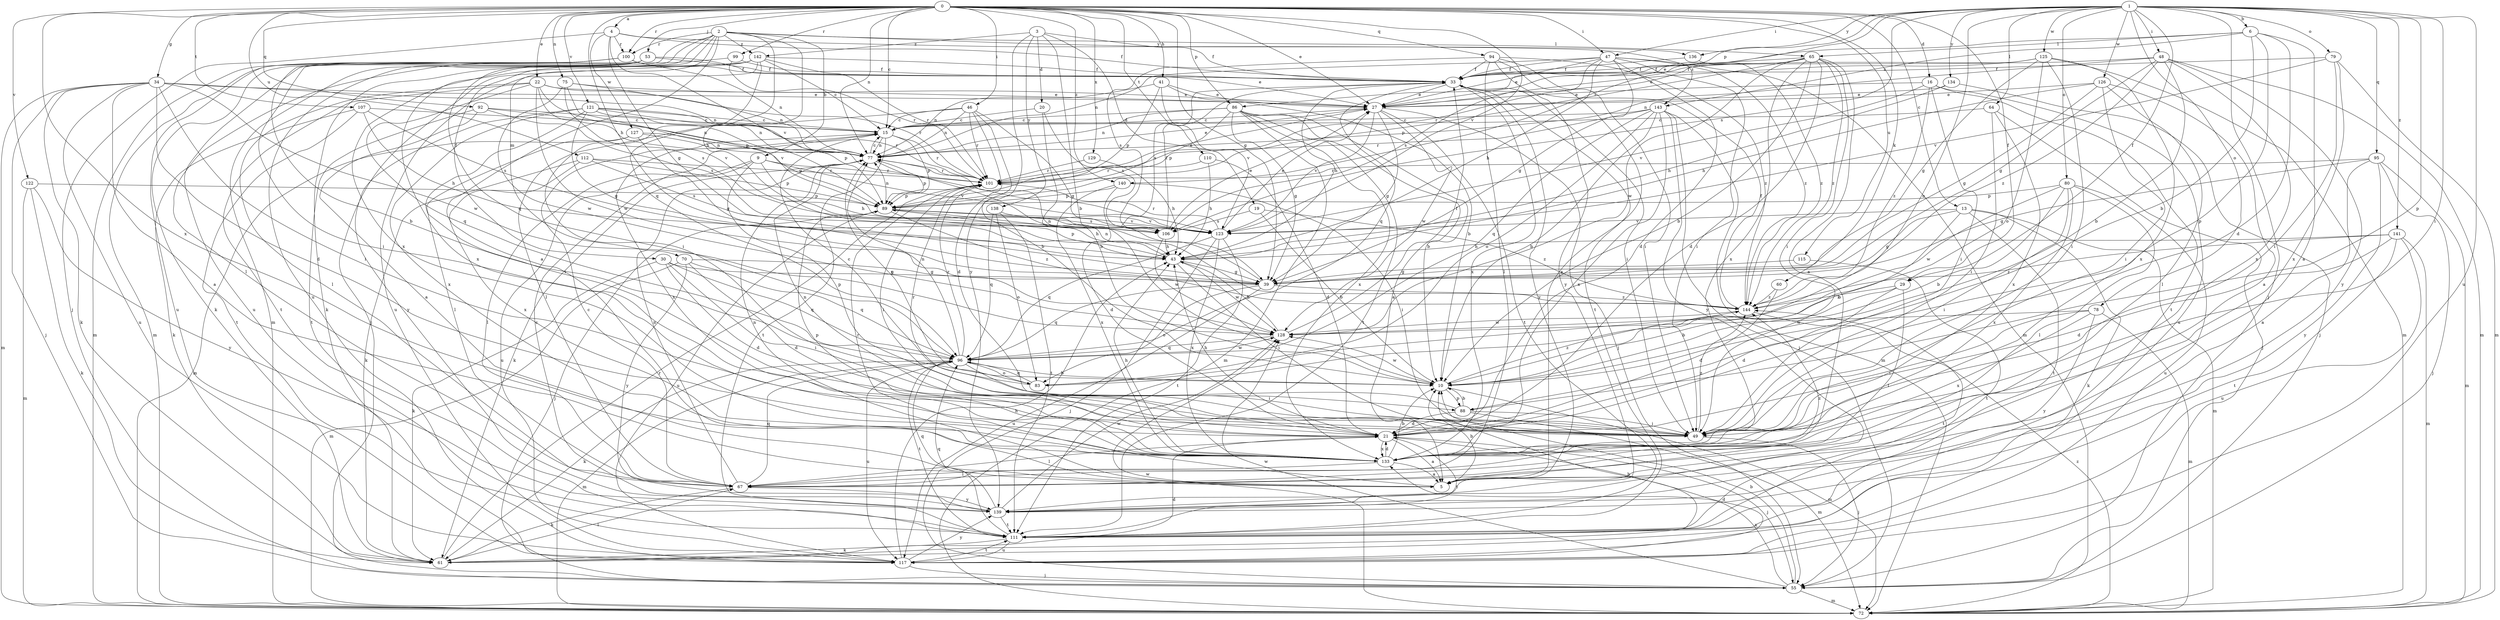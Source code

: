 strict digraph  {
0;
1;
2;
3;
4;
5;
6;
9;
10;
13;
15;
16;
19;
20;
21;
22;
27;
29;
30;
33;
34;
39;
41;
43;
46;
47;
48;
49;
53;
55;
60;
61;
64;
65;
67;
70;
72;
75;
77;
78;
79;
80;
83;
86;
88;
89;
92;
94;
95;
96;
99;
100;
101;
106;
107;
110;
111;
112;
115;
117;
121;
122;
123;
125;
126;
127;
128;
129;
133;
134;
136;
138;
139;
140;
141;
142;
143;
144;
0 -> 4  [label=a];
0 -> 13  [label=c];
0 -> 15  [label=c];
0 -> 16  [label=d];
0 -> 22  [label=e];
0 -> 27  [label=e];
0 -> 29  [label=f];
0 -> 34  [label=g];
0 -> 39  [label=g];
0 -> 41  [label=h];
0 -> 43  [label=h];
0 -> 46  [label=i];
0 -> 47  [label=i];
0 -> 53  [label=j];
0 -> 60  [label=k];
0 -> 75  [label=n];
0 -> 77  [label=n];
0 -> 86  [label=p];
0 -> 92  [label=q];
0 -> 94  [label=q];
0 -> 99  [label=r];
0 -> 100  [label=r];
0 -> 107  [label=t];
0 -> 110  [label=t];
0 -> 112  [label=u];
0 -> 115  [label=u];
0 -> 121  [label=v];
0 -> 122  [label=v];
0 -> 123  [label=v];
0 -> 129  [label=x];
0 -> 133  [label=x];
0 -> 140  [label=z];
1 -> 6  [label=b];
1 -> 29  [label=f];
1 -> 47  [label=i];
1 -> 48  [label=i];
1 -> 49  [label=i];
1 -> 55  [label=j];
1 -> 64  [label=l];
1 -> 78  [label=o];
1 -> 79  [label=o];
1 -> 80  [label=o];
1 -> 83  [label=o];
1 -> 86  [label=p];
1 -> 88  [label=p];
1 -> 95  [label=q];
1 -> 106  [label=s];
1 -> 117  [label=u];
1 -> 125  [label=w];
1 -> 126  [label=w];
1 -> 134  [label=y];
1 -> 136  [label=y];
1 -> 140  [label=z];
1 -> 141  [label=z];
2 -> 5  [label=a];
2 -> 9  [label=b];
2 -> 30  [label=f];
2 -> 43  [label=h];
2 -> 65  [label=l];
2 -> 70  [label=m];
2 -> 72  [label=m];
2 -> 96  [label=q];
2 -> 100  [label=r];
2 -> 117  [label=u];
2 -> 133  [label=x];
2 -> 136  [label=y];
2 -> 142  [label=z];
3 -> 10  [label=b];
3 -> 19  [label=d];
3 -> 20  [label=d];
3 -> 33  [label=f];
3 -> 138  [label=y];
3 -> 139  [label=y];
3 -> 142  [label=z];
4 -> 33  [label=f];
4 -> 39  [label=g];
4 -> 55  [label=j];
4 -> 100  [label=r];
4 -> 123  [label=v];
4 -> 127  [label=w];
4 -> 143  [label=z];
5 -> 10  [label=b];
5 -> 77  [label=n];
5 -> 101  [label=r];
6 -> 5  [label=a];
6 -> 10  [label=b];
6 -> 21  [label=d];
6 -> 27  [label=e];
6 -> 65  [label=l];
6 -> 88  [label=p];
6 -> 143  [label=z];
9 -> 43  [label=h];
9 -> 67  [label=l];
9 -> 88  [label=p];
9 -> 101  [label=r];
9 -> 117  [label=u];
9 -> 123  [label=v];
10 -> 72  [label=m];
10 -> 88  [label=p];
10 -> 128  [label=w];
10 -> 144  [label=z];
13 -> 10  [label=b];
13 -> 39  [label=g];
13 -> 61  [label=k];
13 -> 72  [label=m];
13 -> 111  [label=t];
13 -> 123  [label=v];
15 -> 77  [label=n];
15 -> 89  [label=p];
15 -> 101  [label=r];
15 -> 111  [label=t];
15 -> 133  [label=x];
16 -> 27  [label=e];
16 -> 49  [label=i];
16 -> 111  [label=t];
16 -> 117  [label=u];
16 -> 123  [label=v];
16 -> 144  [label=z];
19 -> 10  [label=b];
19 -> 106  [label=s];
19 -> 144  [label=z];
20 -> 10  [label=b];
20 -> 15  [label=c];
20 -> 106  [label=s];
21 -> 5  [label=a];
21 -> 43  [label=h];
21 -> 55  [label=j];
21 -> 67  [label=l];
21 -> 77  [label=n];
21 -> 111  [label=t];
21 -> 133  [label=x];
22 -> 27  [label=e];
22 -> 67  [label=l];
22 -> 89  [label=p];
22 -> 96  [label=q];
22 -> 101  [label=r];
22 -> 111  [label=t];
22 -> 123  [label=v];
22 -> 128  [label=w];
27 -> 15  [label=c];
27 -> 39  [label=g];
27 -> 55  [label=j];
27 -> 111  [label=t];
27 -> 123  [label=v];
27 -> 128  [label=w];
29 -> 10  [label=b];
29 -> 21  [label=d];
29 -> 67  [label=l];
29 -> 144  [label=z];
30 -> 21  [label=d];
30 -> 39  [label=g];
30 -> 49  [label=i];
30 -> 61  [label=k];
30 -> 96  [label=q];
33 -> 27  [label=e];
33 -> 43  [label=h];
33 -> 49  [label=i];
33 -> 96  [label=q];
33 -> 106  [label=s];
33 -> 111  [label=t];
33 -> 133  [label=x];
33 -> 139  [label=y];
34 -> 5  [label=a];
34 -> 21  [label=d];
34 -> 27  [label=e];
34 -> 49  [label=i];
34 -> 55  [label=j];
34 -> 61  [label=k];
34 -> 72  [label=m];
34 -> 77  [label=n];
34 -> 117  [label=u];
34 -> 128  [label=w];
39 -> 77  [label=n];
39 -> 83  [label=o];
39 -> 96  [label=q];
39 -> 117  [label=u];
39 -> 144  [label=z];
41 -> 10  [label=b];
41 -> 27  [label=e];
41 -> 77  [label=n];
41 -> 89  [label=p];
41 -> 123  [label=v];
43 -> 39  [label=g];
43 -> 49  [label=i];
43 -> 89  [label=p];
43 -> 128  [label=w];
46 -> 10  [label=b];
46 -> 15  [label=c];
46 -> 21  [label=d];
46 -> 39  [label=g];
46 -> 67  [label=l];
46 -> 77  [label=n];
46 -> 101  [label=r];
47 -> 21  [label=d];
47 -> 27  [label=e];
47 -> 33  [label=f];
47 -> 39  [label=g];
47 -> 43  [label=h];
47 -> 49  [label=i];
47 -> 72  [label=m];
47 -> 77  [label=n];
47 -> 106  [label=s];
47 -> 144  [label=z];
48 -> 10  [label=b];
48 -> 33  [label=f];
48 -> 39  [label=g];
48 -> 72  [label=m];
48 -> 77  [label=n];
48 -> 133  [label=x];
48 -> 139  [label=y];
48 -> 144  [label=z];
49 -> 55  [label=j];
49 -> 144  [label=z];
53 -> 27  [label=e];
53 -> 33  [label=f];
53 -> 49  [label=i];
53 -> 61  [label=k];
53 -> 72  [label=m];
53 -> 96  [label=q];
53 -> 117  [label=u];
55 -> 10  [label=b];
55 -> 72  [label=m];
55 -> 128  [label=w];
55 -> 133  [label=x];
60 -> 21  [label=d];
60 -> 144  [label=z];
61 -> 10  [label=b];
61 -> 21  [label=d];
61 -> 67  [label=l];
61 -> 101  [label=r];
64 -> 15  [label=c];
64 -> 49  [label=i];
64 -> 55  [label=j];
64 -> 133  [label=x];
65 -> 5  [label=a];
65 -> 10  [label=b];
65 -> 21  [label=d];
65 -> 33  [label=f];
65 -> 49  [label=i];
65 -> 89  [label=p];
65 -> 101  [label=r];
65 -> 128  [label=w];
65 -> 133  [label=x];
65 -> 144  [label=z];
67 -> 15  [label=c];
67 -> 61  [label=k];
67 -> 77  [label=n];
67 -> 96  [label=q];
67 -> 139  [label=y];
67 -> 144  [label=z];
70 -> 21  [label=d];
70 -> 39  [label=g];
70 -> 72  [label=m];
70 -> 96  [label=q];
70 -> 139  [label=y];
72 -> 128  [label=w];
72 -> 144  [label=z];
75 -> 27  [label=e];
75 -> 77  [label=n];
75 -> 106  [label=s];
75 -> 123  [label=v];
75 -> 128  [label=w];
77 -> 15  [label=c];
77 -> 27  [label=e];
77 -> 61  [label=k];
77 -> 89  [label=p];
77 -> 101  [label=r];
78 -> 49  [label=i];
78 -> 72  [label=m];
78 -> 128  [label=w];
78 -> 133  [label=x];
78 -> 139  [label=y];
79 -> 33  [label=f];
79 -> 49  [label=i];
79 -> 72  [label=m];
79 -> 123  [label=v];
79 -> 133  [label=x];
80 -> 10  [label=b];
80 -> 49  [label=i];
80 -> 67  [label=l];
80 -> 89  [label=p];
80 -> 117  [label=u];
80 -> 128  [label=w];
80 -> 133  [label=x];
83 -> 15  [label=c];
83 -> 77  [label=n];
83 -> 96  [label=q];
86 -> 5  [label=a];
86 -> 10  [label=b];
86 -> 15  [label=c];
86 -> 39  [label=g];
86 -> 72  [label=m];
86 -> 77  [label=n];
86 -> 89  [label=p];
86 -> 111  [label=t];
86 -> 133  [label=x];
88 -> 10  [label=b];
88 -> 21  [label=d];
88 -> 49  [label=i];
88 -> 72  [label=m];
88 -> 101  [label=r];
89 -> 43  [label=h];
89 -> 55  [label=j];
89 -> 77  [label=n];
89 -> 106  [label=s];
89 -> 117  [label=u];
89 -> 123  [label=v];
89 -> 144  [label=z];
92 -> 5  [label=a];
92 -> 15  [label=c];
92 -> 77  [label=n];
92 -> 106  [label=s];
92 -> 111  [label=t];
94 -> 5  [label=a];
94 -> 33  [label=f];
94 -> 49  [label=i];
94 -> 67  [label=l];
94 -> 106  [label=s];
94 -> 139  [label=y];
94 -> 144  [label=z];
95 -> 5  [label=a];
95 -> 39  [label=g];
95 -> 55  [label=j];
95 -> 72  [label=m];
95 -> 101  [label=r];
95 -> 139  [label=y];
96 -> 10  [label=b];
96 -> 49  [label=i];
96 -> 61  [label=k];
96 -> 72  [label=m];
96 -> 77  [label=n];
96 -> 83  [label=o];
96 -> 101  [label=r];
96 -> 111  [label=t];
96 -> 117  [label=u];
96 -> 128  [label=w];
99 -> 33  [label=f];
99 -> 67  [label=l];
99 -> 101  [label=r];
100 -> 10  [label=b];
100 -> 33  [label=f];
100 -> 72  [label=m];
100 -> 77  [label=n];
100 -> 117  [label=u];
101 -> 27  [label=e];
101 -> 49  [label=i];
101 -> 89  [label=p];
106 -> 27  [label=e];
106 -> 33  [label=f];
106 -> 43  [label=h];
106 -> 128  [label=w];
107 -> 15  [label=c];
107 -> 43  [label=h];
107 -> 61  [label=k];
107 -> 106  [label=s];
107 -> 111  [label=t];
110 -> 21  [label=d];
110 -> 43  [label=h];
110 -> 101  [label=r];
111 -> 61  [label=k];
111 -> 96  [label=q];
111 -> 117  [label=u];
112 -> 61  [label=k];
112 -> 89  [label=p];
112 -> 101  [label=r];
112 -> 106  [label=s];
112 -> 133  [label=x];
115 -> 39  [label=g];
115 -> 111  [label=t];
117 -> 21  [label=d];
117 -> 43  [label=h];
117 -> 55  [label=j];
117 -> 111  [label=t];
117 -> 139  [label=y];
121 -> 15  [label=c];
121 -> 39  [label=g];
121 -> 49  [label=i];
121 -> 77  [label=n];
121 -> 89  [label=p];
121 -> 101  [label=r];
121 -> 133  [label=x];
121 -> 139  [label=y];
122 -> 61  [label=k];
122 -> 72  [label=m];
122 -> 89  [label=p];
122 -> 139  [label=y];
123 -> 27  [label=e];
123 -> 55  [label=j];
123 -> 96  [label=q];
123 -> 101  [label=r];
123 -> 111  [label=t];
123 -> 133  [label=x];
125 -> 27  [label=e];
125 -> 33  [label=f];
125 -> 39  [label=g];
125 -> 49  [label=i];
125 -> 72  [label=m];
125 -> 83  [label=o];
125 -> 133  [label=x];
126 -> 5  [label=a];
126 -> 27  [label=e];
126 -> 39  [label=g];
126 -> 43  [label=h];
126 -> 49  [label=i];
126 -> 67  [label=l];
127 -> 39  [label=g];
127 -> 67  [label=l];
127 -> 72  [label=m];
127 -> 77  [label=n];
127 -> 89  [label=p];
128 -> 33  [label=f];
128 -> 43  [label=h];
128 -> 96  [label=q];
129 -> 43  [label=h];
129 -> 101  [label=r];
133 -> 5  [label=a];
133 -> 10  [label=b];
133 -> 21  [label=d];
133 -> 43  [label=h];
133 -> 67  [label=l];
133 -> 89  [label=p];
134 -> 27  [label=e];
134 -> 43  [label=h];
134 -> 55  [label=j];
136 -> 33  [label=f];
136 -> 144  [label=z];
138 -> 83  [label=o];
138 -> 96  [label=q];
138 -> 111  [label=t];
138 -> 123  [label=v];
139 -> 15  [label=c];
139 -> 96  [label=q];
139 -> 111  [label=t];
139 -> 128  [label=w];
140 -> 21  [label=d];
140 -> 49  [label=i];
140 -> 89  [label=p];
140 -> 133  [label=x];
141 -> 21  [label=d];
141 -> 43  [label=h];
141 -> 72  [label=m];
141 -> 111  [label=t];
141 -> 117  [label=u];
141 -> 144  [label=z];
142 -> 15  [label=c];
142 -> 33  [label=f];
142 -> 49  [label=i];
142 -> 55  [label=j];
142 -> 61  [label=k];
142 -> 101  [label=r];
142 -> 117  [label=u];
142 -> 133  [label=x];
143 -> 10  [label=b];
143 -> 15  [label=c];
143 -> 55  [label=j];
143 -> 72  [label=m];
143 -> 83  [label=o];
143 -> 96  [label=q];
143 -> 101  [label=r];
143 -> 133  [label=x];
143 -> 139  [label=y];
144 -> 33  [label=f];
144 -> 77  [label=n];
144 -> 111  [label=t];
144 -> 128  [label=w];
}
